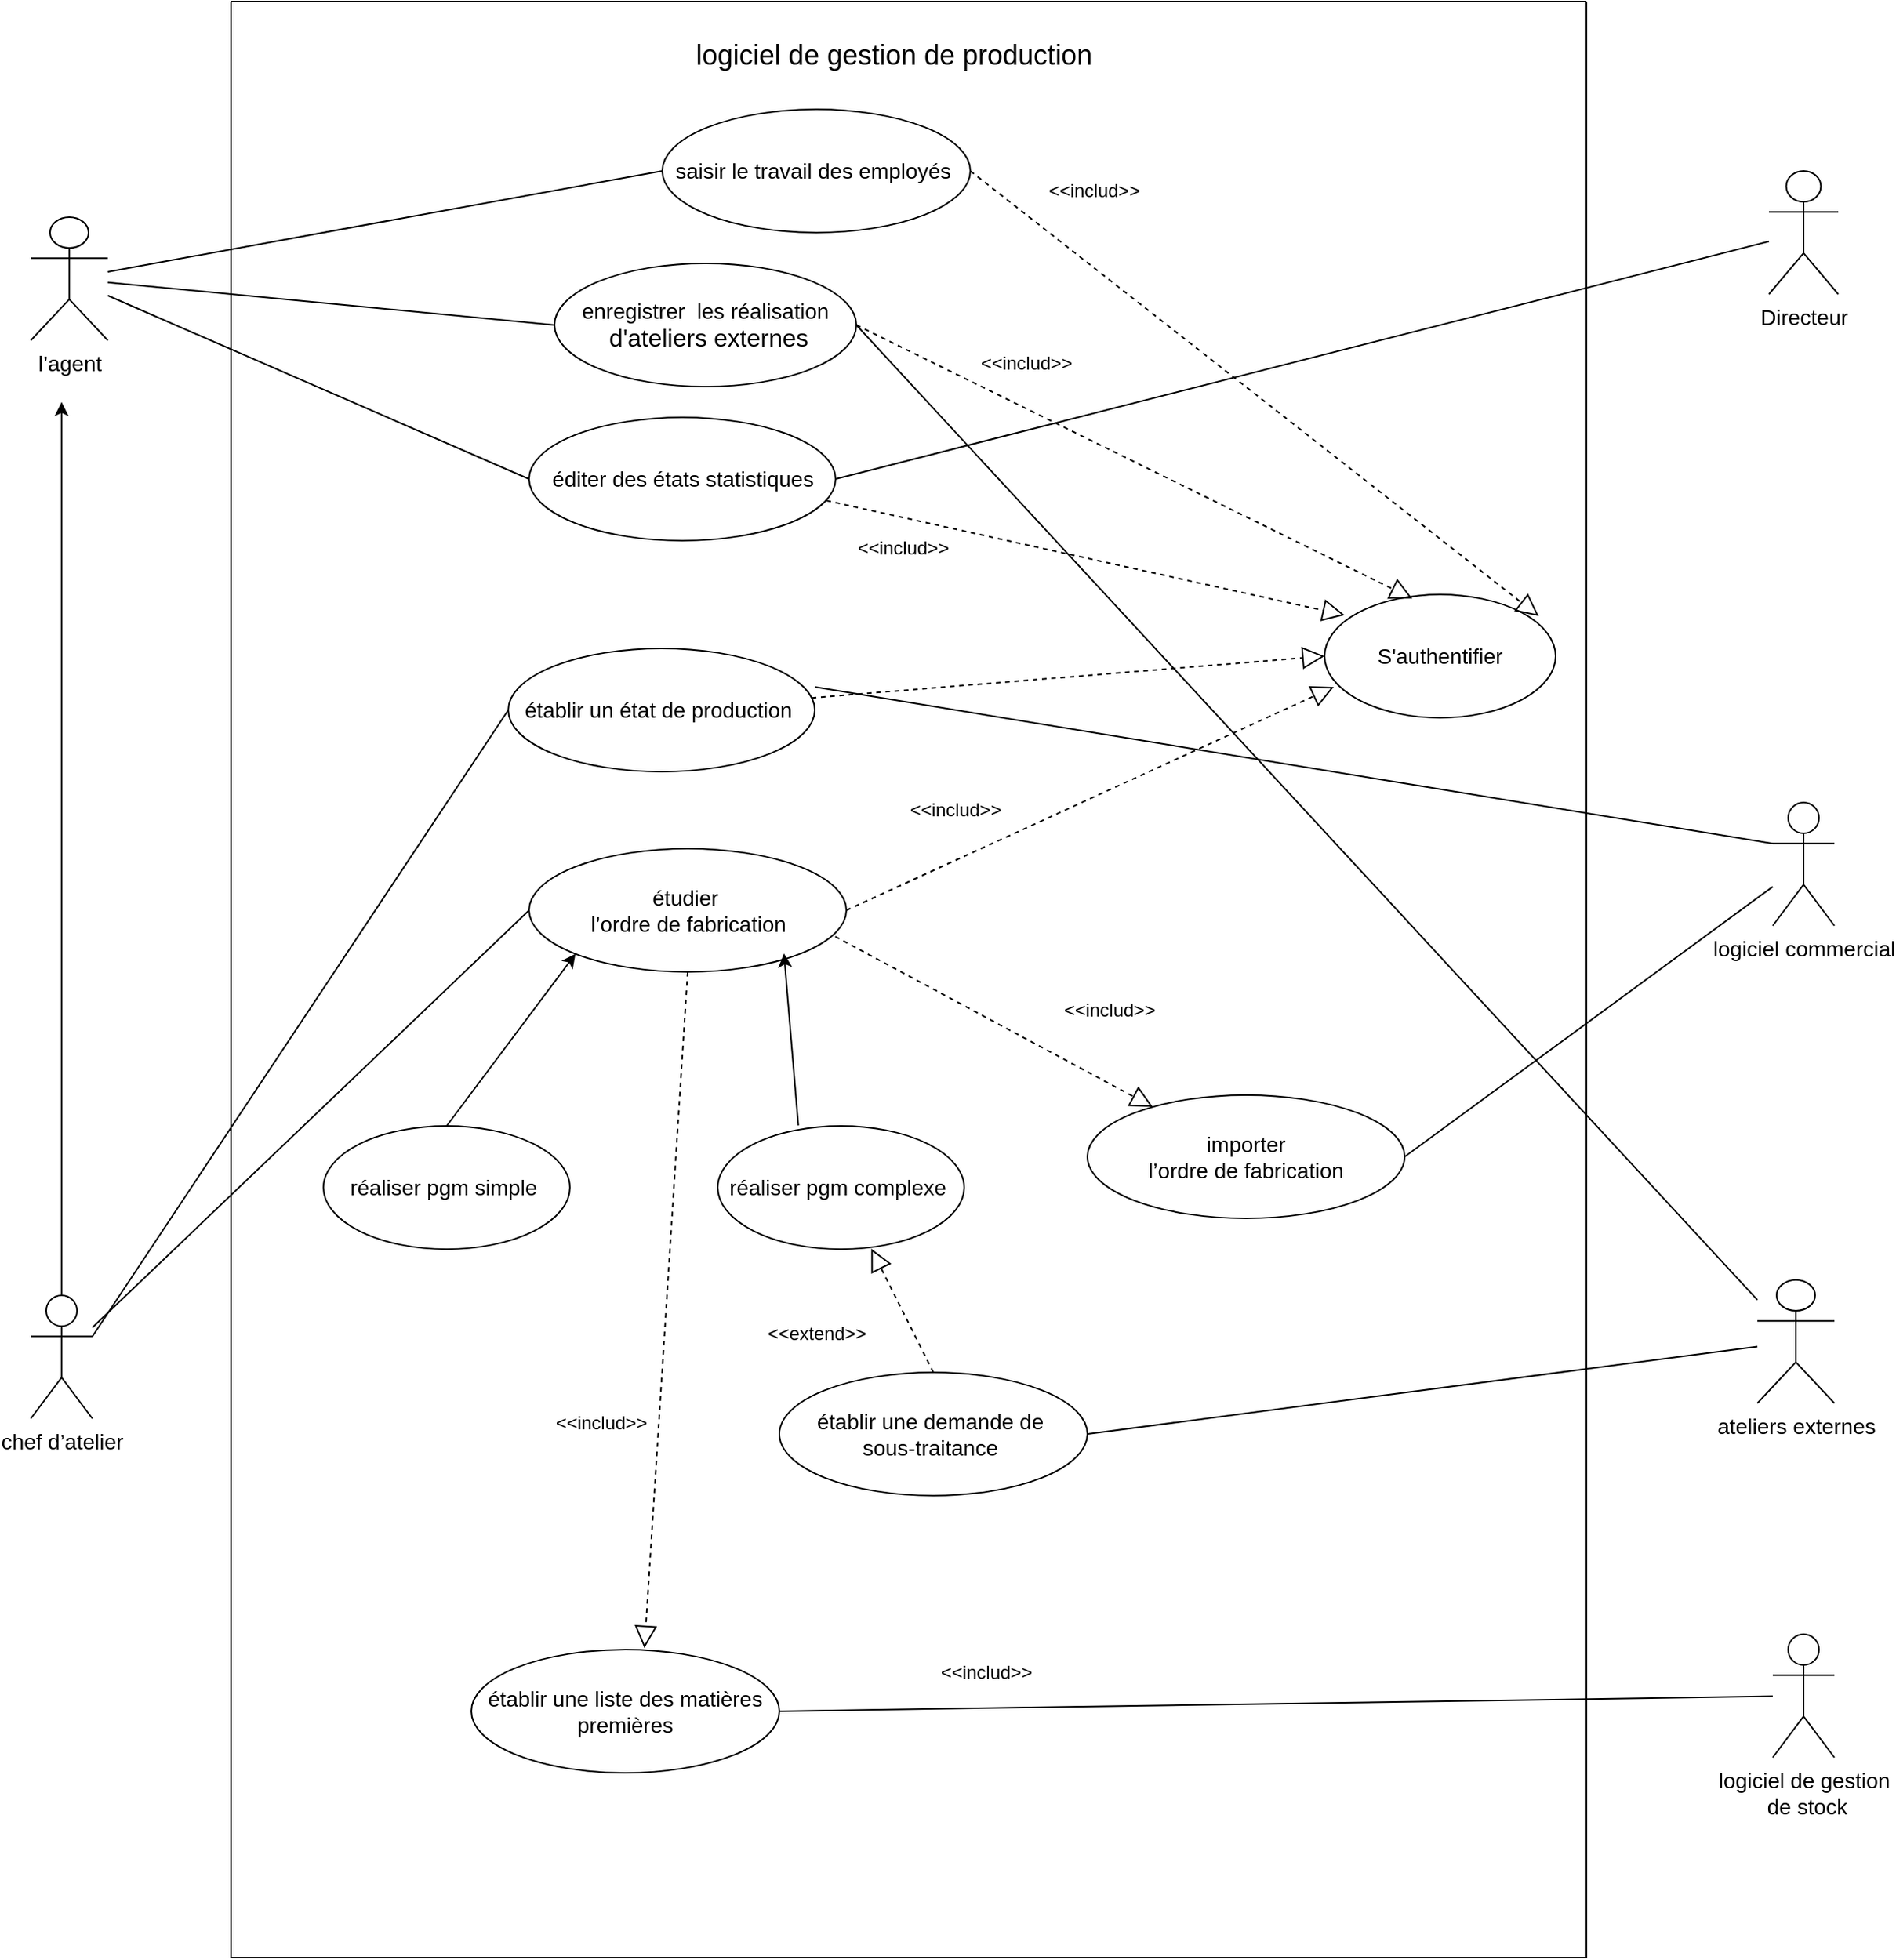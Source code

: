 <mxfile version="28.2.0">
  <diagram name="Page-1" id="2B_2AXbRzVLO9jd4NIjQ">
    <mxGraphModel dx="1694" dy="1079" grid="1" gridSize="10" guides="1" tooltips="1" connect="1" arrows="1" fold="1" page="1" pageScale="1" pageWidth="827" pageHeight="1169" math="0" shadow="0">
      <root>
        <mxCell id="0" />
        <mxCell id="1" parent="0" />
        <mxCell id="cIbP2g6fh4JZdKiTH82Q-1" value="" style="swimlane;startSize=0;" vertex="1" parent="1">
          <mxGeometry x="200" y="100" width="880" height="1270" as="geometry" />
        </mxCell>
        <mxCell id="cIbP2g6fh4JZdKiTH82Q-2" value="&lt;font style=&quot;font-size: 18px;&quot;&gt; logiciel de gestion de production&lt;/font&gt;" style="text;html=1;align=center;verticalAlign=middle;resizable=0;points=[];autosize=1;strokeColor=none;fillColor=none;" vertex="1" parent="cIbP2g6fh4JZdKiTH82Q-1">
          <mxGeometry x="290" y="15" width="280" height="40" as="geometry" />
        </mxCell>
        <mxCell id="cIbP2g6fh4JZdKiTH82Q-5" value="&lt;font style=&quot;font-size: 14px;&quot;&gt;importer&lt;br&gt;l’ordre de fabrication&lt;/font&gt;" style="ellipse;whiteSpace=wrap;html=1;" vertex="1" parent="cIbP2g6fh4JZdKiTH82Q-1">
          <mxGeometry x="556" y="710" width="206" height="80" as="geometry" />
        </mxCell>
        <mxCell id="cIbP2g6fh4JZdKiTH82Q-9" value="&lt;font style=&quot;font-size: 14px;&quot;&gt;étudier&amp;nbsp;&lt;/font&gt;&lt;br style=&quot;font-size: 14px;&quot;&gt;&lt;span style=&quot;font-size: 14px;&quot;&gt;l’ordre de fabrication&lt;/span&gt;" style="ellipse;whiteSpace=wrap;html=1;" vertex="1" parent="cIbP2g6fh4JZdKiTH82Q-1">
          <mxGeometry x="193.5" y="550" width="206" height="80" as="geometry" />
        </mxCell>
        <mxCell id="cIbP2g6fh4JZdKiTH82Q-11" value="&lt;font style=&quot;font-size: 14px;&quot;&gt;réaliser pgm simple&amp;nbsp;&lt;/font&gt;" style="ellipse;whiteSpace=wrap;html=1;" vertex="1" parent="cIbP2g6fh4JZdKiTH82Q-1">
          <mxGeometry x="60" y="730" width="160" height="80" as="geometry" />
        </mxCell>
        <mxCell id="cIbP2g6fh4JZdKiTH82Q-12" value="&lt;font style=&quot;font-size: 14px;&quot;&gt;réaliser pgm&amp;nbsp;complexe&amp;nbsp;&lt;/font&gt;" style="ellipse;whiteSpace=wrap;html=1;" vertex="1" parent="cIbP2g6fh4JZdKiTH82Q-1">
          <mxGeometry x="316" y="730" width="160" height="80" as="geometry" />
        </mxCell>
        <mxCell id="cIbP2g6fh4JZdKiTH82Q-13" value="" style="endArrow=classic;html=1;rounded=0;exitX=0.5;exitY=0;exitDx=0;exitDy=0;entryX=0;entryY=1;entryDx=0;entryDy=0;" edge="1" parent="cIbP2g6fh4JZdKiTH82Q-1" source="cIbP2g6fh4JZdKiTH82Q-11" target="cIbP2g6fh4JZdKiTH82Q-9">
          <mxGeometry width="50" height="50" relative="1" as="geometry">
            <mxPoint x="180" y="400" as="sourcePoint" />
            <mxPoint x="230" y="350" as="targetPoint" />
          </mxGeometry>
        </mxCell>
        <mxCell id="cIbP2g6fh4JZdKiTH82Q-14" value="" style="endArrow=classic;html=1;rounded=0;exitX=0.327;exitY=-0.004;exitDx=0;exitDy=0;exitPerimeter=0;" edge="1" parent="cIbP2g6fh4JZdKiTH82Q-1" source="cIbP2g6fh4JZdKiTH82Q-12">
          <mxGeometry width="50" height="50" relative="1" as="geometry">
            <mxPoint x="359" y="760" as="sourcePoint" />
            <mxPoint x="359" y="618" as="targetPoint" />
          </mxGeometry>
        </mxCell>
        <mxCell id="cIbP2g6fh4JZdKiTH82Q-15" value="&lt;font style=&quot;font-size: 14px;&quot;&gt;établir une liste des matières premières&lt;/font&gt;" style="ellipse;whiteSpace=wrap;html=1;" vertex="1" parent="cIbP2g6fh4JZdKiTH82Q-1">
          <mxGeometry x="156" y="1070" width="200" height="80" as="geometry" />
        </mxCell>
        <mxCell id="cIbP2g6fh4JZdKiTH82Q-22" value="&amp;lt;&amp;lt;extend&amp;gt;&amp;gt;" style="text;html=1;align=center;verticalAlign=middle;resizable=0;points=[];autosize=1;strokeColor=none;fillColor=none;" vertex="1" parent="cIbP2g6fh4JZdKiTH82Q-1">
          <mxGeometry x="335" y="850" width="90" height="30" as="geometry" />
        </mxCell>
        <mxCell id="cIbP2g6fh4JZdKiTH82Q-25" value="&lt;font style=&quot;font-size: 14px;&quot;&gt;établir&amp;nbsp;une demande de&amp;nbsp;&lt;/font&gt;&lt;div&gt;&lt;font style=&quot;font-size: 14px;&quot;&gt;sous-traitance&amp;nbsp;&lt;/font&gt;&lt;/div&gt;" style="ellipse;whiteSpace=wrap;html=1;" vertex="1" parent="cIbP2g6fh4JZdKiTH82Q-1">
          <mxGeometry x="356" y="890" width="200" height="80" as="geometry" />
        </mxCell>
        <mxCell id="cIbP2g6fh4JZdKiTH82Q-21" value="" style="endArrow=block;dashed=1;endFill=0;endSize=12;html=1;rounded=0;entryX=0.623;entryY=0.996;entryDx=0;entryDy=0;exitX=0.5;exitY=0;exitDx=0;exitDy=0;entryPerimeter=0;" edge="1" parent="cIbP2g6fh4JZdKiTH82Q-1" source="cIbP2g6fh4JZdKiTH82Q-25" target="cIbP2g6fh4JZdKiTH82Q-12">
          <mxGeometry width="160" relative="1" as="geometry">
            <mxPoint x="393" y="500" as="sourcePoint" />
            <mxPoint x="553" y="500" as="targetPoint" />
          </mxGeometry>
        </mxCell>
        <mxCell id="cIbP2g6fh4JZdKiTH82Q-29" value="&lt;font style=&quot;font-size: 14px;&quot;&gt;saisir le travail des employés&amp;nbsp;&lt;/font&gt;" style="ellipse;whiteSpace=wrap;html=1;" vertex="1" parent="cIbP2g6fh4JZdKiTH82Q-1">
          <mxGeometry x="280" y="70" width="200" height="80" as="geometry" />
        </mxCell>
        <mxCell id="cIbP2g6fh4JZdKiTH82Q-31" value="&lt;font style=&quot;font-size: 14px;&quot;&gt;enregistrer&amp;nbsp;&amp;nbsp;les réalisation&lt;/font&gt;&lt;div&gt;&lt;font size=&quot;3&quot;&gt;&amp;nbsp;d&#39;ateliers externes&lt;/font&gt;&lt;/div&gt;" style="ellipse;whiteSpace=wrap;html=1;" vertex="1" parent="cIbP2g6fh4JZdKiTH82Q-1">
          <mxGeometry x="210" y="170" width="196" height="80" as="geometry" />
        </mxCell>
        <mxCell id="cIbP2g6fh4JZdKiTH82Q-35" value="&lt;font style=&quot;font-size: 14px;&quot;&gt;établir&amp;nbsp;un état de production&amp;nbsp;&lt;/font&gt;" style="ellipse;whiteSpace=wrap;html=1;" vertex="1" parent="cIbP2g6fh4JZdKiTH82Q-1">
          <mxGeometry x="180" y="420" width="199" height="80" as="geometry" />
        </mxCell>
        <mxCell id="cIbP2g6fh4JZdKiTH82Q-39" value="&lt;font style=&quot;font-size: 14px;&quot;&gt;éditer des états statistiques&lt;/font&gt;" style="ellipse;whiteSpace=wrap;html=1;" vertex="1" parent="cIbP2g6fh4JZdKiTH82Q-1">
          <mxGeometry x="193.5" y="270" width="199" height="80" as="geometry" />
        </mxCell>
        <mxCell id="cIbP2g6fh4JZdKiTH82Q-43" value="&lt;font style=&quot;font-size: 14px;&quot;&gt;S&#39;authentifier&lt;/font&gt;" style="ellipse;whiteSpace=wrap;html=1;" vertex="1" parent="cIbP2g6fh4JZdKiTH82Q-1">
          <mxGeometry x="710" y="385" width="150" height="80" as="geometry" />
        </mxCell>
        <mxCell id="cIbP2g6fh4JZdKiTH82Q-45" value="&amp;lt;&amp;lt;includ&amp;gt;&amp;gt;" style="text;html=1;align=center;verticalAlign=middle;resizable=0;points=[];autosize=1;strokeColor=none;fillColor=none;" vertex="1" parent="cIbP2g6fh4JZdKiTH82Q-1">
          <mxGeometry x="450" y="1070" width="80" height="30" as="geometry" />
        </mxCell>
        <mxCell id="cIbP2g6fh4JZdKiTH82Q-46" value="" style="endArrow=block;dashed=1;endFill=0;endSize=12;html=1;rounded=0;exitX=1;exitY=0.5;exitDx=0;exitDy=0;entryX=0.04;entryY=0.75;entryDx=0;entryDy=0;entryPerimeter=0;" edge="1" parent="cIbP2g6fh4JZdKiTH82Q-1" source="cIbP2g6fh4JZdKiTH82Q-9" target="cIbP2g6fh4JZdKiTH82Q-43">
          <mxGeometry width="160" relative="1" as="geometry">
            <mxPoint x="380" y="970" as="sourcePoint" />
            <mxPoint x="540" y="970" as="targetPoint" />
          </mxGeometry>
        </mxCell>
        <mxCell id="cIbP2g6fh4JZdKiTH82Q-47" value="&amp;lt;&amp;lt;includ&amp;gt;&amp;gt;" style="text;html=1;align=center;verticalAlign=middle;resizable=0;points=[];autosize=1;strokeColor=none;fillColor=none;" vertex="1" parent="cIbP2g6fh4JZdKiTH82Q-1">
          <mxGeometry x="530" y="640" width="80" height="30" as="geometry" />
        </mxCell>
        <mxCell id="cIbP2g6fh4JZdKiTH82Q-51" value="" style="endArrow=block;dashed=1;endFill=0;endSize=12;html=1;rounded=0;exitX=0.97;exitY=0.675;exitDx=0;exitDy=0;exitPerimeter=0;entryX=0.087;entryY=0.167;entryDx=0;entryDy=0;entryPerimeter=0;" edge="1" parent="cIbP2g6fh4JZdKiTH82Q-1" source="cIbP2g6fh4JZdKiTH82Q-39" target="cIbP2g6fh4JZdKiTH82Q-43">
          <mxGeometry width="160" relative="1" as="geometry">
            <mxPoint x="380" y="570" as="sourcePoint" />
            <mxPoint x="540" y="570" as="targetPoint" />
          </mxGeometry>
        </mxCell>
        <mxCell id="cIbP2g6fh4JZdKiTH82Q-52" value="&amp;lt;&amp;lt;includ&amp;gt;&amp;gt;" style="text;html=1;align=center;verticalAlign=middle;resizable=0;points=[];autosize=1;strokeColor=none;fillColor=none;" vertex="1" parent="cIbP2g6fh4JZdKiTH82Q-1">
          <mxGeometry x="430" y="510" width="80" height="30" as="geometry" />
        </mxCell>
        <mxCell id="cIbP2g6fh4JZdKiTH82Q-53" value="" style="endArrow=block;dashed=1;endFill=0;endSize=12;html=1;rounded=0;entryX=0;entryY=0.5;entryDx=0;entryDy=0;" edge="1" parent="cIbP2g6fh4JZdKiTH82Q-1" source="cIbP2g6fh4JZdKiTH82Q-35" target="cIbP2g6fh4JZdKiTH82Q-43">
          <mxGeometry width="160" relative="1" as="geometry">
            <mxPoint x="380" y="570" as="sourcePoint" />
            <mxPoint x="540" y="570" as="targetPoint" />
          </mxGeometry>
        </mxCell>
        <mxCell id="cIbP2g6fh4JZdKiTH82Q-55" value="" style="endArrow=block;dashed=1;endFill=0;endSize=12;html=1;rounded=0;exitX=1;exitY=0.5;exitDx=0;exitDy=0;entryX=0.38;entryY=0.033;entryDx=0;entryDy=0;entryPerimeter=0;" edge="1" parent="cIbP2g6fh4JZdKiTH82Q-1" source="cIbP2g6fh4JZdKiTH82Q-31" target="cIbP2g6fh4JZdKiTH82Q-43">
          <mxGeometry width="160" relative="1" as="geometry">
            <mxPoint x="380" y="570" as="sourcePoint" />
            <mxPoint x="540" y="570" as="targetPoint" />
          </mxGeometry>
        </mxCell>
        <mxCell id="cIbP2g6fh4JZdKiTH82Q-56" value="&amp;lt;&amp;lt;includ&amp;gt;&amp;gt;" style="text;html=1;align=center;verticalAlign=middle;resizable=0;points=[];autosize=1;strokeColor=none;fillColor=none;" vertex="1" parent="cIbP2g6fh4JZdKiTH82Q-1">
          <mxGeometry x="476" y="220" width="80" height="30" as="geometry" />
        </mxCell>
        <mxCell id="cIbP2g6fh4JZdKiTH82Q-57" value="" style="endArrow=block;dashed=1;endFill=0;endSize=12;html=1;rounded=0;exitX=1;exitY=0.5;exitDx=0;exitDy=0;entryX=0.927;entryY=0.175;entryDx=0;entryDy=0;entryPerimeter=0;" edge="1" parent="cIbP2g6fh4JZdKiTH82Q-1" source="cIbP2g6fh4JZdKiTH82Q-29" target="cIbP2g6fh4JZdKiTH82Q-43">
          <mxGeometry width="160" relative="1" as="geometry">
            <mxPoint x="380" y="270" as="sourcePoint" />
            <mxPoint x="540" y="260" as="targetPoint" />
          </mxGeometry>
        </mxCell>
        <mxCell id="cIbP2g6fh4JZdKiTH82Q-54" value="&amp;lt;&amp;lt;includ&amp;gt;&amp;gt;" style="text;html=1;align=center;verticalAlign=middle;resizable=0;points=[];autosize=1;strokeColor=none;fillColor=none;" vertex="1" parent="cIbP2g6fh4JZdKiTH82Q-1">
          <mxGeometry x="396" y="340" width="80" height="30" as="geometry" />
        </mxCell>
        <mxCell id="cIbP2g6fh4JZdKiTH82Q-61" value="" style="endArrow=block;dashed=1;endFill=0;endSize=12;html=1;rounded=0;exitX=0.965;exitY=0.713;exitDx=0;exitDy=0;exitPerimeter=0;" edge="1" parent="cIbP2g6fh4JZdKiTH82Q-1" source="cIbP2g6fh4JZdKiTH82Q-9" target="cIbP2g6fh4JZdKiTH82Q-5">
          <mxGeometry width="160" relative="1" as="geometry">
            <mxPoint x="420" y="690" as="sourcePoint" />
            <mxPoint x="580" y="690" as="targetPoint" />
          </mxGeometry>
        </mxCell>
        <mxCell id="cIbP2g6fh4JZdKiTH82Q-64" value="" style="endArrow=block;dashed=1;endFill=0;endSize=12;html=1;rounded=0;exitX=0.5;exitY=1;exitDx=0;exitDy=0;entryX=0.562;entryY=-0.012;entryDx=0;entryDy=0;entryPerimeter=0;" edge="1" parent="cIbP2g6fh4JZdKiTH82Q-1" source="cIbP2g6fh4JZdKiTH82Q-9" target="cIbP2g6fh4JZdKiTH82Q-15">
          <mxGeometry width="160" relative="1" as="geometry">
            <mxPoint x="380" y="940" as="sourcePoint" />
            <mxPoint x="540" y="940" as="targetPoint" />
          </mxGeometry>
        </mxCell>
        <mxCell id="cIbP2g6fh4JZdKiTH82Q-3" value="&lt;font style=&quot;font-size: 14px;&quot;&gt;l’agent&lt;/font&gt;" style="shape=umlActor;verticalLabelPosition=bottom;verticalAlign=top;html=1;outlineConnect=0;" vertex="1" parent="1">
          <mxGeometry x="70" y="240" width="50" height="80" as="geometry" />
        </mxCell>
        <mxCell id="cIbP2g6fh4JZdKiTH82Q-4" value="&lt;font style=&quot;font-size: 14px;&quot;&gt;chef d’atelier&lt;/font&gt;" style="shape=umlActor;verticalLabelPosition=bottom;verticalAlign=top;html=1;outlineConnect=0;" vertex="1" parent="1">
          <mxGeometry x="70" y="940" width="40" height="80" as="geometry" />
        </mxCell>
        <mxCell id="cIbP2g6fh4JZdKiTH82Q-7" value="&lt;font style=&quot;font-size: 14px;&quot;&gt;logiciel commercial&lt;/font&gt;" style="shape=umlActor;verticalLabelPosition=bottom;verticalAlign=top;html=1;outlineConnect=0;" vertex="1" parent="1">
          <mxGeometry x="1201" y="620" width="40" height="80" as="geometry" />
        </mxCell>
        <mxCell id="cIbP2g6fh4JZdKiTH82Q-8" value="" style="endArrow=none;html=1;rounded=0;entryX=1;entryY=0.5;entryDx=0;entryDy=0;" edge="1" parent="1" source="cIbP2g6fh4JZdKiTH82Q-7" target="cIbP2g6fh4JZdKiTH82Q-5">
          <mxGeometry width="50" height="50" relative="1" as="geometry">
            <mxPoint x="390" y="430" as="sourcePoint" />
            <mxPoint x="440" y="380" as="targetPoint" />
          </mxGeometry>
        </mxCell>
        <mxCell id="cIbP2g6fh4JZdKiTH82Q-10" value="" style="endArrow=none;html=1;rounded=0;entryX=0;entryY=0.5;entryDx=0;entryDy=0;" edge="1" parent="1" source="cIbP2g6fh4JZdKiTH82Q-4" target="cIbP2g6fh4JZdKiTH82Q-9">
          <mxGeometry width="50" height="50" relative="1" as="geometry">
            <mxPoint x="120" y="620" as="sourcePoint" />
            <mxPoint x="440" y="380" as="targetPoint" />
          </mxGeometry>
        </mxCell>
        <mxCell id="cIbP2g6fh4JZdKiTH82Q-18" value="&lt;font style=&quot;font-size: 14px;&quot;&gt;logiciel de gestion&lt;/font&gt;&lt;div&gt;&lt;font style=&quot;font-size: 14px;&quot;&gt;&amp;nbsp;de stock&lt;/font&gt;&lt;/div&gt;" style="shape=umlActor;verticalLabelPosition=bottom;verticalAlign=top;html=1;outlineConnect=0;" vertex="1" parent="1">
          <mxGeometry x="1201" y="1160" width="40" height="80" as="geometry" />
        </mxCell>
        <mxCell id="cIbP2g6fh4JZdKiTH82Q-19" value="" style="endArrow=none;html=1;rounded=0;exitX=1;exitY=0.5;exitDx=0;exitDy=0;" edge="1" parent="1" source="cIbP2g6fh4JZdKiTH82Q-15" target="cIbP2g6fh4JZdKiTH82Q-18">
          <mxGeometry width="50" height="50" relative="1" as="geometry">
            <mxPoint x="390" y="650" as="sourcePoint" />
            <mxPoint x="440" y="600" as="targetPoint" />
          </mxGeometry>
        </mxCell>
        <mxCell id="cIbP2g6fh4JZdKiTH82Q-20" value="&lt;font style=&quot;font-size: 14px;&quot;&gt;ateliers externes&lt;/font&gt;" style="shape=umlActor;verticalLabelPosition=bottom;verticalAlign=top;html=1;outlineConnect=0;" vertex="1" parent="1">
          <mxGeometry x="1191" y="930" width="50" height="80" as="geometry" />
        </mxCell>
        <mxCell id="cIbP2g6fh4JZdKiTH82Q-28" value="" style="endArrow=none;html=1;rounded=0;entryX=1;entryY=0.5;entryDx=0;entryDy=0;" edge="1" parent="1" source="cIbP2g6fh4JZdKiTH82Q-20" target="cIbP2g6fh4JZdKiTH82Q-25">
          <mxGeometry width="50" height="50" relative="1" as="geometry">
            <mxPoint x="390" y="790" as="sourcePoint" />
            <mxPoint x="440" y="740" as="targetPoint" />
          </mxGeometry>
        </mxCell>
        <mxCell id="cIbP2g6fh4JZdKiTH82Q-30" value="" style="endArrow=none;html=1;rounded=0;entryX=0;entryY=0.5;entryDx=0;entryDy=0;" edge="1" parent="1" source="cIbP2g6fh4JZdKiTH82Q-3" target="cIbP2g6fh4JZdKiTH82Q-29">
          <mxGeometry width="50" height="50" relative="1" as="geometry">
            <mxPoint x="390" y="220" as="sourcePoint" />
            <mxPoint x="440" y="170" as="targetPoint" />
          </mxGeometry>
        </mxCell>
        <mxCell id="cIbP2g6fh4JZdKiTH82Q-32" value="" style="endArrow=none;html=1;rounded=0;entryX=0;entryY=0.5;entryDx=0;entryDy=0;" edge="1" parent="1" source="cIbP2g6fh4JZdKiTH82Q-3" target="cIbP2g6fh4JZdKiTH82Q-31">
          <mxGeometry width="50" height="50" relative="1" as="geometry">
            <mxPoint x="390" y="240" as="sourcePoint" />
            <mxPoint x="440" y="190" as="targetPoint" />
          </mxGeometry>
        </mxCell>
        <mxCell id="cIbP2g6fh4JZdKiTH82Q-33" value="" style="endArrow=none;html=1;rounded=0;entryX=1;entryY=0.5;entryDx=0;entryDy=0;" edge="1" parent="1" source="cIbP2g6fh4JZdKiTH82Q-20" target="cIbP2g6fh4JZdKiTH82Q-31">
          <mxGeometry width="50" height="50" relative="1" as="geometry">
            <mxPoint x="650" y="300" as="sourcePoint" />
            <mxPoint x="700" y="250" as="targetPoint" />
          </mxGeometry>
        </mxCell>
        <mxCell id="cIbP2g6fh4JZdKiTH82Q-36" value="" style="endArrow=none;html=1;rounded=0;entryX=0;entryY=0.333;entryDx=0;entryDy=0;entryPerimeter=0;exitX=1;exitY=0.313;exitDx=0;exitDy=0;exitPerimeter=0;" edge="1" parent="1" source="cIbP2g6fh4JZdKiTH82Q-35" target="cIbP2g6fh4JZdKiTH82Q-7">
          <mxGeometry width="50" height="50" relative="1" as="geometry">
            <mxPoint x="390" y="420" as="sourcePoint" />
            <mxPoint x="440" y="370" as="targetPoint" />
          </mxGeometry>
        </mxCell>
        <mxCell id="cIbP2g6fh4JZdKiTH82Q-37" value="" style="endArrow=none;html=1;rounded=0;entryX=0;entryY=0.5;entryDx=0;entryDy=0;exitX=1;exitY=0.333;exitDx=0;exitDy=0;exitPerimeter=0;" edge="1" parent="1" source="cIbP2g6fh4JZdKiTH82Q-4" target="cIbP2g6fh4JZdKiTH82Q-35">
          <mxGeometry width="50" height="50" relative="1" as="geometry">
            <mxPoint x="390" y="420" as="sourcePoint" />
            <mxPoint x="440" y="370" as="targetPoint" />
          </mxGeometry>
        </mxCell>
        <mxCell id="cIbP2g6fh4JZdKiTH82Q-38" value="&lt;font style=&quot;font-size: 14px;&quot;&gt;Directeur&lt;/font&gt;" style="shape=umlActor;verticalLabelPosition=bottom;verticalAlign=top;html=1;outlineConnect=0;" vertex="1" parent="1">
          <mxGeometry x="1198.5" y="210" width="45" height="80" as="geometry" />
        </mxCell>
        <mxCell id="cIbP2g6fh4JZdKiTH82Q-40" value="" style="endArrow=none;html=1;rounded=0;entryX=0;entryY=0.5;entryDx=0;entryDy=0;" edge="1" parent="1" source="cIbP2g6fh4JZdKiTH82Q-3" target="cIbP2g6fh4JZdKiTH82Q-39">
          <mxGeometry width="50" height="50" relative="1" as="geometry">
            <mxPoint x="120" y="299" as="sourcePoint" />
            <mxPoint x="440" y="380" as="targetPoint" />
          </mxGeometry>
        </mxCell>
        <mxCell id="cIbP2g6fh4JZdKiTH82Q-41" value="" style="endArrow=none;html=1;rounded=0;exitX=1;exitY=0.5;exitDx=0;exitDy=0;" edge="1" parent="1" source="cIbP2g6fh4JZdKiTH82Q-39" target="cIbP2g6fh4JZdKiTH82Q-38">
          <mxGeometry width="50" height="50" relative="1" as="geometry">
            <mxPoint x="390" y="430" as="sourcePoint" />
            <mxPoint x="440" y="380" as="targetPoint" />
          </mxGeometry>
        </mxCell>
        <mxCell id="cIbP2g6fh4JZdKiTH82Q-42" value="" style="endArrow=classic;html=1;rounded=0;exitX=0.5;exitY=0;exitDx=0;exitDy=0;exitPerimeter=0;" edge="1" parent="1" source="cIbP2g6fh4JZdKiTH82Q-4">
          <mxGeometry width="50" height="50" relative="1" as="geometry">
            <mxPoint x="390" y="730" as="sourcePoint" />
            <mxPoint x="90" y="360" as="targetPoint" />
          </mxGeometry>
        </mxCell>
        <mxCell id="cIbP2g6fh4JZdKiTH82Q-58" value="&amp;lt;&amp;lt;includ&amp;gt;&amp;gt;" style="text;html=1;align=center;verticalAlign=middle;resizable=0;points=[];autosize=1;strokeColor=none;fillColor=none;" vertex="1" parent="1">
          <mxGeometry x="720" y="208" width="80" height="30" as="geometry" />
        </mxCell>
        <mxCell id="cIbP2g6fh4JZdKiTH82Q-65" value="&amp;lt;&amp;lt;includ&amp;gt;&amp;gt;" style="text;html=1;align=center;verticalAlign=middle;resizable=0;points=[];autosize=1;strokeColor=none;fillColor=none;" vertex="1" parent="1">
          <mxGeometry x="400" y="1008" width="80" height="30" as="geometry" />
        </mxCell>
      </root>
    </mxGraphModel>
  </diagram>
</mxfile>
